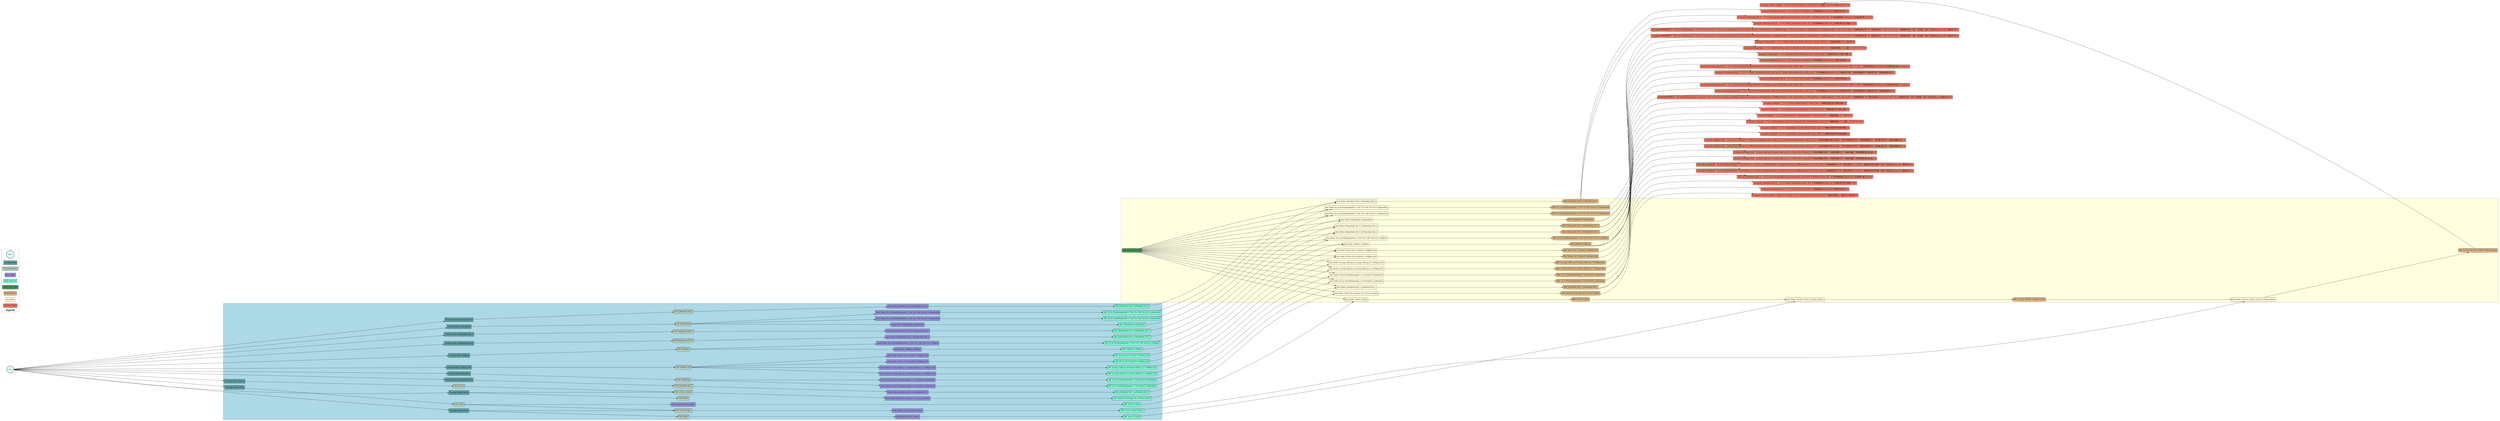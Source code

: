 digraph rete_network {
	graph [bb="0,0,18552,3647.6",
		ordering=in,
		rankdir=LR,
		ranksep="5 equally"
	];
	node [label="\N"];
	subgraph cluster_alpha_network {
		graph [bb="1658,8,8611.5,1032",
			bgcolor=lightblue,
			style=dashed
		];
		subgraph concept_node {
			"Concept_Node: e:Ellipse"	[fillcolor=cadetblue,
				height=0.5,
				pos="3406,574",
				shape=rect,
				style=filled,
				width=2.1111];
			"Concept_Node: e:Ellipse_Std"	[fillcolor=cadetblue,
				height=0.5,
				pos="3406,469",
				shape=rect,
				style=filled,
				width=2.4583];
			"Concept_Node: p:Parabola"	[fillcolor=cadetblue,
				height=0.5,
				pos="3406,414",
				shape=rect,
				style=filled,
				width=2.2639];
			"Concept_Node: p:Parabola_Std_1"	[fillcolor=cadetblue,
				height=0.5,
				pos="3406,359",
				shape=rect,
				style=filled,
				width=2.7917];
			"Concept_Node: p:Parabola_Std_2"	[fillcolor=cadetblue,
				height=0.5,
				pos="3406,888",
				shape=rect,
				style=filled,
				width=2.7917];
			"Concept_Node: h:Hyperbola"	[fillcolor=cadetblue,
				height=0.5,
				pos="3406,827",
				shape=rect,
				style=filled,
				width=2.4028];
			"Concept_Node: h:Hyperbola_Std_1"	[fillcolor=cadetblue,
				height=0.5,
				pos="3406,760",
				shape=rect,
				style=filled,
				width=2.9306];
			"Concept_Node: h:Hyperbola_Std_2"	[fillcolor=cadetblue,
				height=0.5,
				pos="3406,680",
				shape=rect,
				style=filled,
				width=2.9306];
			"Concept_Node: c:Curve"	[fillcolor=cadetblue,
				height=0.5,
				pos="1740,347",
				shape=rect,
				style=filled,
				width=2.0556];
			"Concept_Node: p:Point"	[fillcolor=cadetblue,
				height=0.5,
				pos="3406,247",
				shape=rect,
				style=filled,
				width=2];
			"Concept_Node: a:Num"	[fillcolor=cadetblue,
				height=0.5,
				pos="1740,293",
				shape=rect,
				style=filled,
				width=1.9861];
			"Concept_Node: b:Num"	[fillcolor=cadetblue,
				height=0.5,
				pos="3406,88",
				shape=rect,
				style=filled,
				width=1.9861];
		}
		subgraph concept_memory {
			"CM: e:Ellipse"	[fillcolor="#bbd0c0",
				height=0.5,
				pos="5072,628",
				shape=cylinder,
				style=filled,
				width=1.2917];
			"CM: e:Ellipse_Std"	[fillcolor="#bbd0c0",
				height=0.5,
				pos="5072,469",
				shape=cylinder,
				style=filled,
				width=1.6389];
			"CM: p:Parabola"	[fillcolor="#bbd0c0",
				height=0.5,
				pos="5072,358",
				shape=cylinder,
				style=filled,
				width=1.4444];
			"CM: p:Parabola_Std_1"	[fillcolor="#bbd0c0",
				height=0.5,
				pos="5072,304",
				shape=cylinder,
				style=filled,
				width=1.9722];
			"CM: p:Parabola_Std_2"	[fillcolor="#bbd0c0",
				height=0.5,
				pos="5072,958",
				shape=cylinder,
				style=filled,
				width=1.9722];
			"CM: h:Hyperbola"	[fillcolor="#bbd0c0",
				height=0.5,
				pos="5072,850",
				shape=cylinder,
				style=filled,
				width=1.5694];
			"CM: h:Hyperbola_Std_1"	[fillcolor="#bbd0c0",
				height=0.5,
				pos="5072,783",
				shape=cylinder,
				style=filled,
				width=2.1111];
			"CM: h:Hyperbola_Std_2"	[fillcolor="#bbd0c0",
				height=0.5,
				pos="5072,703",
				shape=cylinder,
				style=filled,
				width=2.1111];
			"CM: c:Curve"	[fillcolor="#bbd0c0",
				height=0.5,
				pos="3406,302",
				shape=cylinder,
				style=filled,
				width=1.2361];
			"CM: p:Point"	[fillcolor="#bbd0c0",
				height=0.5,
				pos="5072,196",
				shape=cylinder,
				style=filled,
				width=1.1806];
			"CM: c:Curve; p:Point"	[fillcolor="#bbd0c0",
				height=0.5,
				pos="5072,250",
				shape=cylinder,
				style=filled,
				width=1.875];
			"CM: a:Num"	[fillcolor="#bbd0c0",
				height=0.5,
				pos="3406,142",
				shape=cylinder,
				style=filled,
				width=1.1528];
			"CM: b:Num"	[fillcolor="#bbd0c0",
				height=0.5,
				pos="5072,88",
				shape=cylinder,
				style=filled,
				width=1.1667];
			"CM: a:Num; b:Num"	[fillcolor="#bbd0c0",
				height=0.5,
				pos="5072,34",
				shape=cylinder,
				style=filled,
				width=1.7917];
		}
		subgraph intra_node {
			"Intra_Node: e:Ellipse | e:Ellipse"	[fillcolor="#948ed6",
				height=0.5,
				pos="6738,682",
				shape=rect,
				style=filled,
				width=2.6528];
			"Intra_Node: h:Hyperbola | h:Hyperbola"	[fillcolor="#948ed6",
				height=0.5,
				pos="6738,898",
				shape=rect,
				style=filled,
				width=3.2083];
			"Intra_Node: h:Hyperbola_Std_1 | h:Hyperbola_Std_1"	[fillcolor="#948ed6",
				height=0.5,
				pos="6738,790",
				shape=rect,
				style=filled,
				width=4.2778];
			"Intra_Node: h:Hyperbola_Std_2 | h:Hyperbola_Std_2"	[fillcolor="#948ed6",
				height=0.5,
				pos="6738,736",
				shape=rect,
				style=filled,
				width=4.2778];
			"Intra_Node: p:Parabola_Std_1 | p:Parabola_Std_1"	[fillcolor="#948ed6",
				height=0.5,
				pos="6738,250",
				shape=rect,
				style=filled,
				width=4];
			"Intra_Node: p:Parabola_Std_2 | p:Parabola_Std_2"	[fillcolor="#948ed6",
				height=0.5,
				pos="6738,1006",
				shape=rect,
				style=filled,
				width=4];
			"Intra_Node: {Focus_On_X_Axis(e)} | e:Ellipse_Std"	[fillcolor="#948ed6",
				height=0.5,
				pos="6738,466",
				shape=rect,
				style=filled,
				width=4.1806];
			"Intra_Node: {Focus_On_Y_Axis(e)} | e:Ellipse_Std"	[fillcolor="#948ed6",
				height=0.5,
				pos="6738,520",
				shape=rect,
				style=filled,
				width=4.1806];
			"Intra_Node: {Is_In_Form(Equation(e), x^2/a^2+y^2/b^2==1)} | e:Ellipse"	[fillcolor="#948ed6",
				height=0.5,
				pos="6738,628",
				shape=rect,
				style=filled,
				width=5.8472];
			"Intra_Node: {Is_In_Form(Equation(h), x^2/a^2-y^2/b^2==1)} | h:Hyperbola"	[fillcolor="#948ed6",
				height=0.5,
				pos="6738,952",
				shape=rect,
				style=filled,
				width=6.0833];
			"Intra_Node: {Is_In_Form(Equation(h), y^2/a^2-x^2/b^2==1)} | h:Hyperbola"	[fillcolor="#948ed6",
				height=0.5,
				pos="6738,844",
				shape=rect,
				style=filled,
				width=6.0833];
			"Intra_Node: {Is_In_Form(Equation(p), x^2==2*p*y)} | p:Parabola"	[fillcolor="#948ed6",
				height=0.5,
				pos="6738,358",
				shape=rect,
				style=filled,
				width=5.3194];
			"Intra_Node: {Is_In_Form(Equation(p), y^2==2*p*x)} | p:Parabola"	[fillcolor="#948ed6",
				height=0.5,
				pos="6738,304",
				shape=rect,
				style=filled,
				width=5.3194];
			"Intra_Node: {Point_On_Curve(p, c)} | c:Curve; p:Point"	[fillcolor="#948ed6",
				height=0.5,
				pos="6738,196",
				shape=rect,
				style=filled,
				width=4.4444];
			"Intra_Node: {a>0} | a:Num"	[fillcolor="#948ed6",
				height=0.5,
				pos="5072,142",
				shape=rect,
				style=filled,
				width=2.3333];
			"Intra_Node: {a>b} | a:Num; b:Num"	[fillcolor="#948ed6",
				height=0.5,
				pos="6738,34",
				shape=rect,
				style=filled,
				width=2.9722];
			"Intra_Node: {b>0} | b:Num"	[fillcolor="#948ed6",
				height=0.5,
				pos="6738,88",
				shape=rect,
				style=filled,
				width=2.3611];
			"Intra_Node: {e.recip_coeff_sq_x<e.recip_coeff_sq_y} | e:Ellipse_Std"	[fillcolor="#948ed6",
				height=0.5,
				pos="6738,574",
				shape=rect,
				style=filled,
				width=5.5139];
			"Intra_Node: {e.recip_coeff_sq_x>e.recip_coeff_sq_y} | e:Ellipse_Std"	[fillcolor="#948ed6",
				height=0.5,
				pos="6738,412",
				shape=rect,
				style=filled,
				width=5.5139];
		}
		subgraph alpha_memory {
			graph [rank=same];
			"AM: e:Ellipse | e:Ellipse"	[fillcolor=aquamarine,
				height=0.5,
				pos="8404,682",
				shape=cylinder,
				style=filled,
				width=2.1111];
			"AM: h:Hyperbola | h:Hyperbola"	[fillcolor=aquamarine,
				height=0.5,
				pos="8404,898",
				shape=cylinder,
				style=filled,
				width=2.6667];
			"AM: h:Hyperbola_Std_1 | h:Hyperbola_Std_1"	[fillcolor=aquamarine,
				height=0.5,
				pos="8404,790",
				shape=cylinder,
				style=filled,
				width=3.7361];
			"AM: h:Hyperbola_Std_2 | h:Hyperbola_Std_2"	[fillcolor=aquamarine,
				height=0.5,
				pos="8404,736",
				shape=cylinder,
				style=filled,
				width=3.7361];
			"AM: p:Parabola_Std_1 | p:Parabola_Std_1"	[fillcolor=aquamarine,
				height=0.5,
				pos="8404,250",
				shape=cylinder,
				style=filled,
				width=3.4583];
			"AM: p:Parabola_Std_2 | p:Parabola_Std_2"	[fillcolor=aquamarine,
				height=0.5,
				pos="8404,1006",
				shape=cylinder,
				style=filled,
				width=3.4583];
			"AM: {Focus_On_X_Axis(e)} | e:Ellipse_Std"	[fillcolor=aquamarine,
				height=0.5,
				pos="8404,466",
				shape=cylinder,
				style=filled,
				width=3.6389];
			"AM: {Focus_On_Y_Axis(e)} | e:Ellipse_Std"	[fillcolor=aquamarine,
				height=0.5,
				pos="8404,520",
				shape=cylinder,
				style=filled,
				width=3.6389];
			"AM: {Is_In_Form(Equation(e), x^2/a^2+y^2/b^2==1)} | e:Ellipse"	[fillcolor=aquamarine,
				height=0.5,
				pos="8404,628",
				shape=cylinder,
				style=filled,
				width=5.3056];
			"AM: {Is_In_Form(Equation(h), x^2/a^2-y^2/b^2==1)} | h:Hyperbola"	[fillcolor=aquamarine,
				height=0.5,
				pos="8404,952",
				shape=cylinder,
				style=filled,
				width=5.5417];
			"AM: {Is_In_Form(Equation(h), y^2/a^2-x^2/b^2==1)} | h:Hyperbola"	[fillcolor=aquamarine,
				height=0.5,
				pos="8404,844",
				shape=cylinder,
				style=filled,
				width=5.5417];
			"AM: {Is_In_Form(Equation(p), x^2==2*p*y)} | p:Parabola"	[fillcolor=aquamarine,
				height=0.5,
				pos="8404,358",
				shape=cylinder,
				style=filled,
				width=4.7778];
			"AM: {Is_In_Form(Equation(p), y^2==2*p*x)} | p:Parabola"	[fillcolor=aquamarine,
				height=0.5,
				pos="8404,304",
				shape=cylinder,
				style=filled,
				width=4.7778];
			"AM: {Point_On_Curve(p, c)} | c:Curve; p:Point"	[fillcolor=aquamarine,
				height=0.5,
				pos="8404,196",
				shape=cylinder,
				style=filled,
				width=3.9028];
			"AM: {a>0} | a:Num"	[fillcolor=aquamarine,
				height=0.5,
				pos="8404,142",
				shape=cylinder,
				style=filled,
				width=1.7917];
			"AM: {a>b} | a:Num; b:Num"	[fillcolor=aquamarine,
				height=0.5,
				pos="8404,34",
				shape=cylinder,
				style=filled,
				width=2.4306];
			"AM: {b>0} | b:Num"	[fillcolor=aquamarine,
				height=0.5,
				pos="8404,88",
				shape=cylinder,
				style=filled,
				width=1.8194];
			"AM: {e.recip_coeff_sq_x<e.recip_coeff_sq_y} | e:Ellipse_Std"	[fillcolor=aquamarine,
				height=0.5,
				pos="8404,574",
				shape=cylinder,
				style=filled,
				width=4.9722];
			"AM: {e.recip_coeff_sq_x>e.recip_coeff_sq_y} | e:Ellipse_Std"	[fillcolor=aquamarine,
				height=0.5,
				pos="8404,412",
				shape=cylinder,
				style=filled,
				width=4.9722];
		}
		"Concept_Node: e:Ellipse" -> "CM: e:Ellipse"	[pos="e,5025.2,626.51 3482.3,576.44 3765.5,585.63 4763.7,618.03 5013.8,626.14"];
		"CM: e:Ellipse" -> "Intra_Node: e:Ellipse | e:Ellipse"	[pos="e,6642.3,678.93 5118.8,629.49 5340.8,636.69 6307.4,668.06 6631,678.56"];
		"CM: e:Ellipse" -> "Intra_Node: {Is_In_Form(Equation(e), x^2/a^2+y^2/b^2==1)} | e:Ellipse"	[pos="e,6527.1,628 5118.8,628 5318.6,628 6121.3,628 6515.9,628"];
		"Concept_Node: e:Ellipse_Std" -> "CM: e:Ellipse_Std"	[pos="e,5012.9,469 3495,469 3789.4,469 4736.5,469 5001.5,469"];
		"CM: e:Ellipse_Std" -> "Intra_Node: {Focus_On_X_Axis(e)} | e:Ellipse_Std"	[pos="e,6587.1,466.27 5131.2,468.89 5361.9,468.48 6216.2,466.94 6575.8,466.29"];
		"CM: e:Ellipse_Std" -> "Intra_Node: {Focus_On_Y_Axis(e)} | e:Ellipse_Std"	[pos="e,6587.1,515.41 5131.2,470.79 5361.9,477.85 6216.2,504.04 6575.8,515.06"];
		"CM: e:Ellipse_Std" -> "Intra_Node: {e.recip_coeff_sq_x<e.recip_coeff_sq_y} | e:Ellipse_Std"	[pos="e,6539.3,561.53 5131.2,472.68 5352.2,486.62 6145.4,536.67 6527.9,560.8"];
		"CM: e:Ellipse_Std" -> "Intra_Node: {e.recip_coeff_sq_x>e.recip_coeff_sq_y} | e:Ellipse_Std"	[pos="e,6539.3,418.77 5131.2,467 5352.2,459.44 6145.4,432.26 6527.9,419.16"];
		"Concept_Node: p:Parabola" -> "CM: p:Parabola"	[pos="e,5019.9,359.72 3487.8,411.28 3776.3,401.57 4751.6,368.75 5008.5,360.1"];
		"CM: p:Parabola" -> "Intra_Node: {Is_In_Form(Equation(p), x^2==2*p*y)} | p:Parabola"	[pos="e,6546.2,358 5124.2,358 5336,358 6150.8,358 6534.7,358"];
		"CM: p:Parabola" -> "Intra_Node: {Is_In_Form(Equation(p), y^2==2*p*x)} | p:Parabola"	[pos="e,6546.2,310.19 5124.2,356.34 5336,349.46 6151.2,323.01 6535,310.55"];
		"Concept_Node: p:Parabola_Std_1" -> "CM: p:Parabola_Std_1"	[pos="e,5000.8,306.32 3506.7,355.7 3809.3,345.7 4713,315.83 4989.6,306.69"];
		"CM: p:Parabola_Std_1" -> "Intra_Node: p:Parabola_Std_1 | p:Parabola_Std_1"	[pos="e,6593.6,254.65 5143.4,301.71 5392.1,293.65 6232.3,266.38 6582.1,255.03"];
		"Concept_Node: p:Parabola_Std_2" -> "CM: p:Parabola_Std_2"	[pos="e,5000.8,955.05 3506.7,892.2 3809.3,904.92 4713,942.94 4989.6,954.58"];
		"CM: p:Parabola_Std_2" -> "Intra_Node: p:Parabola_Std_2 | p:Parabola_Std_2"	[pos="e,6593.6,1001.9 5143.4,960.03 5392.1,967.2 6232.3,991.44 6582.1,1001.5"];
		"Concept_Node: h:Hyperbola" -> "CM: h:Hyperbola"	[pos="e,5015.1,849.23 3493,828.19 3785.9,832.24 4741.6,845.45 5003.9,849.07"];
		"CM: h:Hyperbola" -> "Intra_Node: h:Hyperbola | h:Hyperbola"	[pos="e,6622,894.68 5128.8,851.61 5363.6,858.38 6274,884.64 6610.8,894.36"];
		"CM: h:Hyperbola" -> "Intra_Node: {Is_In_Form(Equation(h), x^2/a^2-y^2/b^2==1)} | h:Hyperbola"	[pos="e,6518.5,938.61 5128.8,853.42 5342.5,866.52 6115.9,913.93 6507.1,937.91"];
		"CM: h:Hyperbola" -> "Intra_Node: {Is_In_Form(Equation(h), y^2/a^2-x^2/b^2==1)} | h:Hyperbola"	[pos="e,6518.5,844.79 5128.8,849.8 5342.5,849.03 6115.9,846.24 6507.1,844.83"];
		"Concept_Node: h:Hyperbola_Std_1" -> "CM: h:Hyperbola_Std_1"	[pos="e,4995.9,781.96 3511.7,761.45 3817.3,765.67 4703.8,777.92 4984.6,781.81"];
		"CM: h:Hyperbola_Std_1" -> "Intra_Node: h:Hyperbola_Std_1 | h:Hyperbola_Std_1"	[pos="e,6583.8,789.36 5148.3,783.32 5400.4,784.38 6219.4,787.82 6572.5,789.31"];
		"Concept_Node: h:Hyperbola_Std_2" -> "CM: h:Hyperbola_Std_2"	[pos="e,4995.9,701.96 3511.7,681.45 3817.3,685.67 4703.8,697.92 4984.6,701.81"];
		"CM: h:Hyperbola_Std_2" -> "Intra_Node: h:Hyperbola_Std_2 | h:Hyperbola_Std_2"	[pos="e,6583.8,732.96 5148.3,704.49 5400.4,709.49 6219.4,725.73 6572.5,732.74"];
		"Concept_Node: c:Curve" -> "CM: c:Curve"	[pos="e,3361.2,303.18 1814.4,345.02 2095.9,337.4 3103.2,310.16 3350.1,303.49"];
		"CM: c:Curve" -> "CM: c:Curve; p:Point"	[pos="e,5004.4,252.08 3450.7,300.64 3675.2,293.62 4700.9,261.57 4993.1,252.43"];
		"Concept_Node: p:Point" -> "CM: p:Point"	[pos="e,5029.3,197.28 3478.5,244.81 3758.1,236.24 4773.7,205.11 5017.9,197.63"];
		"Concept_Node: p:Point" -> "CM: c:Curve; p:Point"	[pos="e,5004.4,249.88 3478.5,247.13 3749.4,247.62 4711.5,249.35 4993,249.86"];
		"CM: c:Curve; p:Point" -> "Intra_Node: {Point_On_Curve(p, c)} | c:Curve; p:Point"	[pos="e,6577.6,201.17 5139.8,247.83 5380.1,240.03 6205.8,213.24 6566.3,201.54"];
		"Concept_Node: a:Num" -> "CM: a:Num"	[pos="e,3364.3,145.69 1812,286.56 2091.2,261.22 3110.7,168.7 3353.1,146.71"];
		"CM: a:Num" -> "CM: a:Num; b:Num"	[pos="e,5007.2,38.141 3447.7,139.36 3666.8,125.14 4706.5,57.66 4996,38.868"];
		"CM: a:Num" -> "Intra_Node: {a>0} | a:Num"	[pos="e,4987.6,142 3447.7,142 3662.1,142 4662.2,142 4976.3,142"];
		"Concept_Node: b:Num" -> "CM: b:Num"	[pos="e,5029.6,88 3478,88 3756.9,88 4774.5,88 5018.3,88"];
		"Concept_Node: b:Num" -> "CM: a:Num; b:Num"	[pos="e,5007.4,36.063 3478,85.697 3749.2,76.896 4718.7,45.432 4996.3,36.425"];
		"CM: b:Num" -> "Intra_Node: {b>0} | b:Num"	[pos="e,6652.7,88 5114.1,88 5329.2,88 6326.3,88 6641.3,88"];
		"CM: a:Num; b:Num" -> "Intra_Node: {a>b} | a:Num; b:Num"	[pos="e,6630.5,34 5137,34 5386,34 6293,34 6619.2,34"];
		"Intra_Node: e:Ellipse | e:Ellipse" -> "AM: e:Ellipse | e:Ellipse"	[pos="e,8327.5,682 6833.8,682 7129.5,682 8031.5,682 8316.1,682"];
		"Intra_Node: h:Hyperbola | h:Hyperbola" -> "AM: h:Hyperbola | h:Hyperbola"	[pos="e,8307.5,898 6853.7,898 7160.8,898 7998.6,898 8296.3,898"];
		"Intra_Node: h:Hyperbola_Std_1 | h:Hyperbola_Std_1" -> "AM: h:Hyperbola_Std_1 | h:Hyperbola_Std_1"	[pos="e,8269.1,790 6892.2,790 7211.7,790 7945.2,790 8257.7,790"];
		"Intra_Node: h:Hyperbola_Std_2 | h:Hyperbola_Std_2" -> "AM: h:Hyperbola_Std_2 | h:Hyperbola_Std_2"	[pos="e,8269.1,736 6892.2,736 7211.7,736 7945.2,736 8257.7,736"];
		"Intra_Node: p:Parabola_Std_1 | p:Parabola_Std_1" -> "AM: p:Parabola_Std_1 | p:Parabola_Std_1"	[pos="e,8279.2,250 6882.3,250 7199.7,250 7958.4,250 8268,250"];
		"Intra_Node: p:Parabola_Std_2 | p:Parabola_Std_2" -> "AM: p:Parabola_Std_2 | p:Parabola_Std_2"	[pos="e,8279.2,1006 6882.3,1006 7199.7,1006 7958.4,1006 8268,1006"];
		"Intra_Node: {Focus_On_X_Axis(e)} | e:Ellipse_Std" -> "AM: {Focus_On_X_Axis(e)} | e:Ellipse_Std"	[pos="e,8272.7,466 6888.9,466 7207.8,466 7949.8,466 8261.3,466"];
		"Intra_Node: {Focus_On_Y_Axis(e)} | e:Ellipse_Std" -> "AM: {Focus_On_Y_Axis(e)} | e:Ellipse_Std"	[pos="e,8272.7,520 6888.9,520 7207.8,520 7949.8,520 8261.3,520"];
		"Intra_Node: {Is_In_Form(Equation(e), x^2/a^2+y^2/b^2==1)} | e:Ellipse" -> "AM: {Is_In_Form(Equation(e), x^2/a^2+y^2/b^2==1)} | e:Ellipse"	[pos="e,8212.7,628 6948.9,628 7271.3,628 7884.3,628 8201.5,628"];
		"Intra_Node: {Is_In_Form(Equation(h), x^2/a^2-y^2/b^2==1)} | h:Hyperbola" -> "AM: {Is_In_Form(Equation(h), x^2/a^2-y^2/b^2==1)} | h:Hyperbola"	[pos="e,8204.1,952 6957.4,952 7279.1,952 7876.2,952 8193,952"];
		"Intra_Node: {Is_In_Form(Equation(h), y^2/a^2-x^2/b^2==1)} | h:Hyperbola" -> "AM: {Is_In_Form(Equation(h), y^2/a^2-x^2/b^2==1)} | h:Hyperbola"	[pos="e,8204.1,844 6957.4,844 7279.1,844 7876.2,844 8193,844"];
		"Intra_Node: {Is_In_Form(Equation(p), x^2==2*p*y)} | p:Parabola" -> "AM: {Is_In_Form(Equation(p), x^2==2*p*y)} | p:Parabola"	[pos="e,8231.5,358 6929.9,358 7252.9,358 7903.1,358 8220.4,358"];
		"Intra_Node: {Is_In_Form(Equation(p), y^2==2*p*x)} | p:Parabola" -> "AM: {Is_In_Form(Equation(p), y^2==2*p*x)} | p:Parabola"	[pos="e,8231.5,304 6929.9,304 7252.9,304 7903.1,304 8220.4,304"];
		"Intra_Node: {Point_On_Curve(p, c)} | c:Curve; p:Point" -> "AM: {Point_On_Curve(p, c)} | c:Curve; p:Point"	[pos="e,8263.1,196 6898.2,196 7218.7,196 7937.9,196 8251.7,196"];
		"Intra_Node: {a>0} | a:Num" -> "AM: {a>0} | a:Num"	[pos="e,8339.1,142 5156.1,142 5620.2,142 7884.8,142 8327.8,142"];
		"Intra_Node: {a>b} | a:Num; b:Num" -> "AM: {a>b} | a:Num; b:Num"	[pos="e,8316.2,34 6845.3,34 7148.1,34 8012.3,34 8304.8,34"];
		"Intra_Node: {b>0} | b:Num" -> "AM: {b>0} | b:Num"	[pos="e,8338.4,88 6823.2,88 7110.9,88 8052.1,88 8327,88"];
		"Intra_Node: {e.recip_coeff_sq_x<e.recip_coeff_sq_y} | e:Ellipse_Std" -> "AM: {e.recip_coeff_sq_x<e.recip_coeff_sq_y} | e:Ellipse_Std"	[pos="e,8224.6,574 6936.8,574 7259.8,574 7896,574 8213.5,574"];
		"Intra_Node: {e.recip_coeff_sq_x>e.recip_coeff_sq_y} | e:Ellipse_Std" -> "AM: {e.recip_coeff_sq_x>e.recip_coeff_sq_y} | e:Ellipse_Std"	[pos="e,8224.6,412 6936.8,412 7259.8,412 7896,412 8213.5,412"];
	}
	subgraph cluster_beta_network {
		graph [bb="8323,1040,18544,1956",
			bgcolor=lightyellow,
			style=dashed
		];
		subgraph dummy_top_node {
			graph [rank=same];
		}
		subgraph beta_memory {
			"BM: dummy_top_node"	[fillcolor="#4a9759",
				height=0.5,
				pos="8404,1498",
				shape=cylinder,
				style=filled,
				width=2.0278];
			"BM: e:Ellipse | e:Ellipse"	[fillcolor=burlywood,
				height=0.5,
				pos="11736,1606",
				shape=cylinder,
				style=filled,
				width=2.0972];
			"BM: {Is_In_Form(Equation(e), x^2/a^2+y^2/b^2==1)} | e:Ellipse"	[fillcolor=burlywood,
				height=0.5,
				pos="11736,1552",
				shape=cylinder,
				style=filled,
				width=5.2917];
			"BM: {e.recip_coeff_sq_x>e.recip_coeff_sq_y} | e:Ellipse_Std"	[fillcolor=burlywood,
				height=0.5,
				pos="11736,1336",
				shape=cylinder,
				style=filled,
				width=4.9583];
			"BM: {e.recip_coeff_sq_x<e.recip_coeff_sq_y} | e:Ellipse_Std"	[fillcolor=burlywood,
				height=0.5,
				pos="11736,1498",
				shape=cylinder,
				style=filled,
				width=4.9583];
			"BM: {Focus_On_X_Axis(e)} | e:Ellipse_Std"	[fillcolor=burlywood,
				height=0.5,
				pos="11736,1390",
				shape=cylinder,
				style=filled,
				width=3.625];
			"BM: {Focus_On_Y_Axis(e)} | e:Ellipse_Std"	[fillcolor=burlywood,
				height=0.5,
				pos="11736,1444",
				shape=cylinder,
				style=filled,
				width=3.625];
			"BM: {Is_In_Form(Equation(p), y^2==2*p*x)} | p:Parabola"	[fillcolor=burlywood,
				height=0.5,
				pos="11736,1228",
				shape=cylinder,
				style=filled,
				width=4.7778];
			"BM: {Is_In_Form(Equation(p), x^2==2*p*y)} | p:Parabola"	[fillcolor=burlywood,
				height=0.5,
				pos="11736,1282",
				shape=cylinder,
				style=filled,
				width=4.7778];
			"BM: p:Parabola_Std_1 | p:Parabola_Std_1"	[fillcolor=burlywood,
				height=0.5,
				pos="11736,1174",
				shape=cylinder,
				style=filled,
				width=3.4444];
			"BM: p:Parabola_Std_2 | p:Parabola_Std_2"	[fillcolor=burlywood,
				height=0.5,
				pos="11736,1930",
				shape=cylinder,
				style=filled,
				width=3.4444];
			"BM: h:Hyperbola | h:Hyperbola"	[fillcolor=burlywood,
				height=0.5,
				pos="11736,1822",
				shape=cylinder,
				style=filled,
				width=2.6528];
			"BM: {Is_In_Form(Equation(h), x^2/a^2-y^2/b^2==1)} | h:Hyperbola"	[fillcolor=burlywood,
				height=0.5,
				pos="11736,1876",
				shape=cylinder,
				style=filled,
				width=5.5278];
			"BM: {Is_In_Form(Equation(h), y^2/a^2-x^2/b^2==1)} | h:Hyperbola"	[fillcolor=burlywood,
				height=0.5,
				pos="11736,1768",
				shape=cylinder,
				style=filled,
				width=5.5278];
			"BM: h:Hyperbola_Std_1 | h:Hyperbola_Std_1"	[fillcolor=burlywood,
				height=0.5,
				pos="11736,1714",
				shape=cylinder,
				style=filled,
				width=3.7222];
			"BM: h:Hyperbola_Std_2 | h:Hyperbola_Std_2"	[fillcolor=burlywood,
				height=0.5,
				pos="11736,1660",
				shape=cylinder,
				style=filled,
				width=3.7222];
			"BM: {Point_On_Curve(p, c)} | c:Curve; p:Point"	[fillcolor=burlywood,
				height=0.5,
				pos="11736,1120",
				shape=cylinder,
				style=filled,
				width=3.8889];
			"BM: {a>0} | a:Num"	[fillcolor=burlywood,
				height=0.5,
				pos="11736,1066",
				shape=cylinder,
				style=filled,
				width=1.7778];
			"BM: {{a>0}; {b>0}} | a:Num; b:Num"	[fillcolor=burlywood,
				height=0.5,
				pos="15068,1066",
				shape=cylinder,
				style=filled,
				width=3.1944];
			"BM: {{a>0}; {b>0}; {a>b}} | a:Num; b:Num"	[fillcolor=burlywood,
				height=0.5,
				pos="18400,1066",
				shape=cylinder,
				style=filled,
				width=3.7778];
		}
		subgraph join_node {
			"Join_Node: e:Ellipse | e:Ellipse"	[fillcolor=cornsilk,
				height=0.5,
				pos="10070,1606",
				shape=rect,
				style=filled,
				width=2.6111];
			"Join_Node: {Is_In_Form(Equation(e), x^2/a^2+y^2/b^2==1)} | e:Ellipse"	[fillcolor=cornsilk,
				height=0.5,
				pos="10070,1552",
				shape=rect,
				style=filled,
				width=5.8056];
			"Join_Node: {e.recip_coeff_sq_x>e.recip_coeff_sq_y} | e:Ellipse_Std"	[fillcolor=cornsilk,
				height=0.5,
				pos="10070,1336",
				shape=rect,
				style=filled,
				width=5.4722];
			"Join_Node: {e.recip_coeff_sq_x<e.recip_coeff_sq_y} | e:Ellipse_Std"	[fillcolor=cornsilk,
				height=0.5,
				pos="10070,1498",
				shape=rect,
				style=filled,
				width=5.4722];
			"Join_Node: {Focus_On_X_Axis(e)} | e:Ellipse_Std"	[fillcolor=cornsilk,
				height=0.5,
				pos="10070,1390",
				shape=rect,
				style=filled,
				width=4.1389];
			"Join_Node: {Focus_On_Y_Axis(e)} | e:Ellipse_Std"	[fillcolor=cornsilk,
				height=0.5,
				pos="10070,1444",
				shape=rect,
				style=filled,
				width=4.1389];
			"Join_Node: {Is_In_Form(Equation(p), y^2==2*p*x)} | p:Parabola"	[fillcolor=cornsilk,
				height=0.5,
				pos="10070,1228",
				shape=rect,
				style=filled,
				width=5.2778];
			"Join_Node: {Is_In_Form(Equation(p), x^2==2*p*y)} | p:Parabola"	[fillcolor=cornsilk,
				height=0.5,
				pos="10070,1282",
				shape=rect,
				style=filled,
				width=5.2778];
			"Join_Node: p:Parabola_Std_1 | p:Parabola_Std_1"	[fillcolor=cornsilk,
				height=0.5,
				pos="10070,1174",
				shape=rect,
				style=filled,
				width=3.9583];
			"Join_Node: p:Parabola_Std_2 | p:Parabola_Std_2"	[fillcolor=cornsilk,
				height=0.5,
				pos="10070,1930",
				shape=rect,
				style=filled,
				width=3.9583];
			"Join_Node: h:Hyperbola | h:Hyperbola"	[fillcolor=cornsilk,
				height=0.5,
				pos="10070,1822",
				shape=rect,
				style=filled,
				width=3.1667];
			"Join_Node: {Is_In_Form(Equation(h), x^2/a^2-y^2/b^2==1)} | h:Hyperbola"	[fillcolor=cornsilk,
				height=0.5,
				pos="10070,1876",
				shape=rect,
				style=filled,
				width=6.0417];
			"Join_Node: {Is_In_Form(Equation(h), y^2/a^2-x^2/b^2==1)} | h:Hyperbola"	[fillcolor=cornsilk,
				height=0.5,
				pos="10070,1768",
				shape=rect,
				style=filled,
				width=6.0417];
			"Join_Node: h:Hyperbola_Std_1 | h:Hyperbola_Std_1"	[fillcolor=cornsilk,
				height=0.5,
				pos="10070,1714",
				shape=rect,
				style=filled,
				width=4.2361];
			"Join_Node: h:Hyperbola_Std_2 | h:Hyperbola_Std_2"	[fillcolor=cornsilk,
				height=0.5,
				pos="10070,1660",
				shape=rect,
				style=filled,
				width=4.2361];
			"Join_Node: {Point_On_Curve(p, c)} | c:Curve; p:Point"	[fillcolor=cornsilk,
				height=0.5,
				pos="10070,1120",
				shape=rect,
				style=filled,
				width=4.4028];
			"Join_Node: {a>0} | a:Num"	[fillcolor=cornsilk,
				height=0.5,
				pos="10070,1066",
				shape=rect,
				style=filled,
				width=2.2917];
			"Join_Node: {{a>0}; {b>0}} | a:Num; b:Num"	[fillcolor=cornsilk,
				height=0.5,
				pos="13402,1066",
				shape=rect,
				style=filled,
				width=3.7083];
			"Join_Node: {{a>0}; {b>0}; {a>b}} | a:Num; b:Num"	[fillcolor=cornsilk,
				height=0.5,
				pos="16734,1066",
				shape=rect,
				style=filled,
				width=4.2917];
		}
		"Join_Node: e:Ellipse | e:Ellipse" -> "BM: e:Ellipse | e:Ellipse"	[pos="e,11660,1606 10164,1606 10459,1606 11365,1606 11649,1606"];
		"BM: dummy_top_node" -> "Join_Node: e:Ellipse | e:Ellipse"	[pos="e,9975.6,1599.9 8477.3,1502.7 8741.2,1519.8 9653.6,1579 9964.3,1599.2"];
		"BM: dummy_top_node" -> "Join_Node: {Is_In_Form(Equation(e), x^2/a^2+y^2/b^2==1)} | e:Ellipse"	[pos="e,9860.5,1545.2 8477.3,1500.3 8713.8,1508 9470.7,1532.6 9849.2,1544.9"];
		"BM: dummy_top_node" -> "Join_Node: {e.recip_coeff_sq_x>e.recip_coeff_sq_y} | e:Ellipse_Std"	[pos="e,9879.3,1354.5 8477.3,1491 8717.7,1467.6 9496.2,1391.8 9867.9,1355.6"];
		"BM: dummy_top_node" -> "Join_Node: {e.recip_coeff_sq_x<e.recip_coeff_sq_y} | e:Ellipse_Std"	[pos="e,9872.5,1498 8477.3,1498 8716.3,1498 9486.7,1498 9861,1498"];
		"BM: dummy_top_node" -> "Join_Node: {Focus_On_X_Axis(e)} | e:Ellipse_Std"	[pos="e,9920.7,1399.6 8477.3,1493.3 8727.1,1477.1 9557.7,1423.2 9909.5,1400.4"];
		"BM: dummy_top_node" -> "Join_Node: {Focus_On_Y_Axis(e)} | e:Ellipse_Std"	[pos="e,9920.7,1448.8 8477.3,1495.7 8727.1,1487.5 9557.7,1460.6 9909.5,1449.2"];
		"BM: dummy_top_node" -> "Join_Node: {Is_In_Form(Equation(p), y^2==2*p*x)} | p:Parabola"	[pos="e,9914.3,1246.5 8477.1,1484.8 8688.2,1446.3 9323,1332.4 9852.5,1255 9868.9,1252.6 9886,1250.2 9903,1248"];
		"BM: dummy_top_node" -> "Join_Node: {Is_In_Form(Equation(p), x^2==2*p*y)} | p:Parabola"	[pos="e,9919.9,1300.5 8477.3,1488.4 8688.7,1460.4 9324.6,1376.4 9852.5,1309 9870.6,1306.7 9889.6,1304.3 9908.5,1301.9"];
		"BM: dummy_top_node" -> "Join_Node: p:Parabola_Std_1 | p:Parabola_Std_1"	[pos="e,9927.3,1190.1 8477.3,1481.1 8688.2,1432.1 9321.2,1288.5 9852.5,1201 9873,1197.6 9894.7,1194.4 9916.1,1191.5"];
		"BM: dummy_top_node" -> "Join_Node: p:Parabola_Std_2 | p:Parabola_Std_2"	[pos="e,9927,1915.4 8457.9,1515.9 8645.6,1578.7 9298.3,1791.6 9852.5,1903 9872.9,1907.1 9894.5,1910.7 9915.9,1913.8"];
		"BM: dummy_top_node" -> "Join_Node: h:Hyperbola | h:Hyperbola"	[pos="e,9955.6,1809.5 8477.3,1514.9 8688.2,1563.9 9321.2,1707.5 9852.5,1795 9882.1,1799.9 9914.1,1804.3 9944.1,1808.1"];
		"BM: dummy_top_node" -> "Join_Node: {Is_In_Form(Equation(h), x^2/a^2-y^2/b^2==1)} | h:Hyperbola"	[pos="e,9904.7,1857.5 8466.2,1515.5 8664.7,1571.7 9309.1,1749.6 9852.5,1849 9865.8,1851.4 9879.6,1853.7 9893.5,1855.8"];
		"BM: dummy_top_node" -> "Join_Node: {Is_In_Form(Equation(h), y^2/a^2-x^2/b^2==1)} | h:Hyperbola"	[pos="e,9914.3,1749.5 8477.1,1511.2 8688.2,1549.7 9323,1663.6 9852.5,1741 9868.9,1743.4 9886,1745.8 9903,1748"];
		"BM: dummy_top_node" -> "Join_Node: h:Hyperbola_Std_1 | h:Hyperbola_Std_1"	[pos="e,9919.9,1695.5 8477.3,1507.6 8688.7,1535.6 9324.6,1619.6 9852.5,1687 9870.6,1689.3 9889.6,1691.7 9908.5,1694.1"];
		"BM: dummy_top_node" -> "Join_Node: h:Hyperbola_Std_2 | h:Hyperbola_Std_2"	[pos="e,9917.2,1645.2 8477.3,1505 8726.3,1529.3 9552.1,1609.7 9905.8,1644.1"];
		"BM: dummy_top_node" -> "Join_Node: {Point_On_Curve(p, c)} | c:Curve; p:Point"	[pos="e,9911.1,1137.6 8466.2,1480.5 8664.7,1424.3 9309.1,1246.4 9852.5,1147 9867.9,1144.2 9883.9,1141.6 9900,1139.2"];
		"BM: dummy_top_node" -> "Join_Node: {a>0} | a:Num"	[pos="e,9987.1,1073.3 8457.9,1480.1 8645.6,1417.3 9298.3,1204.4 9852.5,1093 9892.6,1084.9 9937.5,1078.9 9975.9,1074.5"];
		"Join_Node: {Is_In_Form(Equation(e), x^2/a^2+y^2/b^2==1)} | e:Ellipse" -> "BM: {Is_In_Form(Equation(e), x^2/a^2+y^2/b^2==1)} | e:Ellipse"	[pos="e,11545,1552 10279,1552 10601,1552 11216,1552 11534,1552"];
		"Join_Node: {e.recip_coeff_sq_x>e.recip_coeff_sq_y} | e:Ellipse_Std" -> "BM: {e.recip_coeff_sq_x>e.recip_coeff_sq_y} | e:Ellipse_Std"	[pos="e,11557,1336 10267,1336 10590,1336 11228,1336 11546,1336"];
		"Join_Node: {e.recip_coeff_sq_x<e.recip_coeff_sq_y} | e:Ellipse_Std" -> "BM: {e.recip_coeff_sq_x<e.recip_coeff_sq_y} | e:Ellipse_Std"	[pos="e,11557,1498 10267,1498 10590,1498 11228,1498 11546,1498"];
		"Join_Node: {Focus_On_X_Axis(e)} | e:Ellipse_Std" -> "BM: {Focus_On_X_Axis(e)} | e:Ellipse_Std"	[pos="e,11605,1390 10219,1390 10538,1390 11282,1390 11594,1390"];
		"Join_Node: {Focus_On_Y_Axis(e)} | e:Ellipse_Std" -> "BM: {Focus_On_Y_Axis(e)} | e:Ellipse_Std"	[pos="e,11605,1444 10219,1444 10538,1444 11282,1444 11594,1444"];
		"Join_Node: {Is_In_Form(Equation(p), y^2==2*p*x)} | p:Parabola" -> "BM: {Is_In_Form(Equation(p), y^2==2*p*x)} | p:Parabola"	[pos="e,11564,1228 10260,1228 10583,1228 11235,1228 11553,1228"];
		"Join_Node: {Is_In_Form(Equation(p), x^2==2*p*y)} | p:Parabola" -> "BM: {Is_In_Form(Equation(p), x^2==2*p*y)} | p:Parabola"	[pos="e,11564,1282 10260,1282 10583,1282 11235,1282 11553,1282"];
		"Join_Node: p:Parabola_Std_1 | p:Parabola_Std_1" -> "BM: p:Parabola_Std_1 | p:Parabola_Std_1"	[pos="e,11612,1174 10213,1174 10530,1174 11290,1174 11600,1174"];
		"Join_Node: p:Parabola_Std_2 | p:Parabola_Std_2" -> "BM: p:Parabola_Std_2 | p:Parabola_Std_2"	[pos="e,11612,1930 10213,1930 10530,1930 11290,1930 11600,1930"];
		"Join_Node: h:Hyperbola | h:Hyperbola" -> "BM: h:Hyperbola | h:Hyperbola"	[pos="e,11640,1822 10184,1822 10491,1822 11331,1822 11629,1822"];
		"Join_Node: {Is_In_Form(Equation(h), x^2/a^2-y^2/b^2==1)} | h:Hyperbola" -> "BM: {Is_In_Form(Equation(h), x^2/a^2-y^2/b^2==1)} | h:Hyperbola"	[pos="e,11537,1876 10288,1876 10609,1876 11208,1876 11525,1876"];
		"Join_Node: {Is_In_Form(Equation(h), y^2/a^2-x^2/b^2==1)} | h:Hyperbola" -> "BM: {Is_In_Form(Equation(h), y^2/a^2-x^2/b^2==1)} | h:Hyperbola"	[pos="e,11537,1768 10288,1768 10609,1768 11208,1768 11525,1768"];
		"Join_Node: h:Hyperbola_Std_1 | h:Hyperbola_Std_1" -> "BM: h:Hyperbola_Std_1 | h:Hyperbola_Std_1"	[pos="e,11602,1714 10223,1714 10542,1714 11278,1714 11590,1714"];
		"Join_Node: h:Hyperbola_Std_2 | h:Hyperbola_Std_2" -> "BM: h:Hyperbola_Std_2 | h:Hyperbola_Std_2"	[pos="e,11602,1660 10223,1660 10542,1660 11278,1660 11590,1660"];
		"Join_Node: {Point_On_Curve(p, c)} | c:Curve; p:Point" -> "BM: {Point_On_Curve(p, c)} | c:Curve; p:Point"	[pos="e,11596,1120 10229,1120 10549,1120 11270,1120 11584,1120"];
		"Join_Node: {a>0} | a:Num" -> "BM: {a>0} | a:Num"	[pos="e,11672,1066 10153,1066 10438,1066 11387,1066 11661,1066"];
		"BM: {a>0} | a:Num" -> "Join_Node: {{a>0}; {b>0}} | a:Num; b:Num"	[pos="e,13268,1066 11800,1066 12042,1066 12910,1066 13257,1066"];
		"Join_Node: {{a>0}; {b>0}} | a:Num; b:Num" -> "BM: {{a>0}; {b>0}} | a:Num; b:Num"	[pos="e,14953,1066 13536,1066 13850,1066 14635,1066 14941,1066"];
		"BM: {{a>0}; {b>0}} | a:Num; b:Num" -> "Join_Node: {{a>0}; {b>0}; {a>b}} | a:Num; b:Num"	[pos="e,16579,1066 15183,1066 15472,1066 16231,1066 16568,1066"];
		"Join_Node: {{a>0}; {b>0}; {a>b}} | a:Num; b:Num" -> "BM: {{a>0}; {b>0}; {a>b}} | a:Num; b:Num"	[pos="e,18264,1066 16889,1066 17208,1066 17939,1066 18252,1066"];
	}
	subgraph root {
		root	[fillcolor=lightcyan,
			height=0.79716,
			pos="74,450",
			shape=doublecircle,
			style=filled,
			width=0.79716];
	}
	subgraph terminal_node {
		graph [rank=same];
		"Terminal: (e:Ellipse)    ∅ => {{Param_A(e)>0}; {Param_B(e)>0}; {Param_C(e)>0}}  # 椭圆的参数a、b、c均大于0 #"	[fillcolor="#ee7b67",
			height=0.5,
			pos="13402,2684",
			shape=cylinder,
			style=filled,
			width=9.5833];
		"Terminal: (e:Ellipse)    ∅ => {Sub(Pow(Param_A(e), 2), Pow(Param_B(e), 2))=Pow(Param_C(e), 2)}  # 椭圆的参数a、b、c满足：a^\
2-b^2=c^2 #"	[fillcolor="#ee7b67",
			height=0.5,
			pos="13402,2630",
			shape=cylinder,
			style=filled,
			width=11.694];
		"Terminal: (e:Ellipse)    ∅ => {Length(Major_Axis(e))=Mul(2, Param_A(e))}  # 椭圆的长轴长等于两倍的参数a #"	[fillcolor="#ee7b67",
			height=0.5,
			pos="13402,2576",
			shape=cylinder,
			style=filled,
			width=9.2222];
		"Terminal: (e:Ellipse)    ∅ => {Length(Minor_Axis(e))=Mul(2, Param_B(e))}  # 椭圆的短轴长等于两倍的参数b #"	[fillcolor="#ee7b67",
			height=0.5,
			pos="13402,2846",
			shape=cylinder,
			style=filled,
			width=9.2361];
		"Terminal: (e:Ellipse)    ∅ => {Focal_Length(e)=Mul(2, Param_c(e))}  # 椭圆的焦距长等于两倍的参数c #"	[fillcolor="#ee7b67",
			height=0.5,
			pos="13402,2792",
			shape=cylinder,
			style=filled,
			width=8.6389];
		"Terminal: (e:Ellipse)    ∅ => {Eccentricity(e)=Div(Param_C(e), Param_A(e))}  # 椭圆的离心率=参数c/参数a #"	[fillcolor="#ee7b67",
			height=0.5,
			pos="13402,2738",
			shape=cylinder,
			style=filled,
			width=8.9861];
		"Terminal: (h:Hyperbola)    ∅ => {{Param_A(h)>0}; {Param_B(h)>0}; {Param_C(h)>0}}  # 双曲线的参数a、b、c均大于0 #"	[fillcolor="#ee7b67",
			height=0.5,
			pos="13402,3278",
			shape=cylinder,
			style=filled,
			width=10.097];
		"Terminal: (h:Hyperbola)    ∅ => {Add(Pow(Param_A(h), 2), Pow(Param_B(h), 2))=Pow(Param_C(h), 2)}  # 双曲线的参数a、b、c满足：a^\
2+b^2=c^2 #"	[fillcolor="#ee7b67",
			height=0.5,
			pos="13402,3386",
			shape=cylinder,
			style=filled,
			width=12.292];
		"Terminal: (h:Hyperbola)    ∅ => {Eccentricity(h)=Div(Param_C(h), Param_A(h))}  # 双曲线的离心率=参数c/参数a #"	[fillcolor="#ee7b67",
			height=0.5,
			pos="13402,3332",
			shape=cylinder,
			style=filled,
			width=9.5];
		"Terminal: (h:Hyperbola_Std_1)    ∅ => {{Param_A(h)=Sqrt(h.recip_coeff_sq_x)}; {Param_B(h)=Sqrt(h.recip_coeff_sq_y)}}  # 标准双曲线Hyperbola_\
Std_1的参数a等于其x^2系数的倒数的开方,参数b等于其y^2系数的倒数的开方 #"	[fillcolor="#ee7b67",
			height=0.5,
			pos="13402,3062",
			shape=cylinder,
			style=filled,
			width=18.694];
		"Terminal: (h:Hyperbola_Std_1)    ∅ => {Focus_On_X_Axis(h)}  # 标准双曲线Hyperbola_Std_1的焦点在其X轴上 #"	[fillcolor="#ee7b67",
			height=0.5,
			pos="13402,3170",
			shape=cylinder,
			style=filled,
			width=9.4028];
		"Terminal: (h:Hyperbola_Std_1)    ∅ => {Line_Equation(Asymptote(h))=Ex_Or(Generate_Line_Eq(Div(Param_B(h), Param_A(h)), -1, 0), \
Generate_Line_Eq(Neg(Div(Param_B(h), Param_A(h))), -1, 0))}  # 为标准双曲线Hyperbola_Std_1生成渐近线方程:y=+-(b/a)x #"	[fillcolor="#ee7b67",
			height=0.5,
			pos="13402,3116",
			shape=cylinder,
			style=filled,
			width=21.014];
		"Terminal: (h:Hyperbola_Std_2)    ∅ => {{Param_A(h)=Sqrt(h.recip_coeff_sq_y)}; {Param_B(h)=Sqrt(h.recip_coeff_sq_x)}}  # 标准双曲线Hyperbola_\
Std_2的参数a等于其y^2系数的倒数的开方,参数b等于其x^2系数的倒数的开方 #"	[fillcolor="#ee7b67",
			height=0.5,
			pos="13402,2900",
			shape=cylinder,
			style=filled,
			width=18.694];
		"Terminal: (h:Hyperbola_Std_2)    ∅ => {Focus_On_X_Axis(h)}  # 标准双曲线Hyperbola_Std_2的焦点在其Y轴上 #"	[fillcolor="#ee7b67",
			height=0.5,
			pos="13402,3008",
			shape=cylinder,
			style=filled,
			width=9.4028];
		"Terminal: (h:Hyperbola_Std_2)    ∅ => {Line_Equation(Asymptote(h))=Ex_Or(Generate_Line_Eq(Div(Param_A(h), Param_B(h)), -1, 0), \
Generate_Line_Eq(Neg(Div(Param_A(h), Param_B(h))), -1, 0))}  # 为标准双曲线Hyperbola_Std_2生成渐近线方程:y=+-(a/b)x #"	[fillcolor="#ee7b67",
			height=0.5,
			pos="13402,2954",
			shape=cylinder,
			style=filled,
			width=21.014];
		"Terminal: (p:Parabola_Std_1)    ∅ => {Param_P(p)=Div(p.cooef_x, 2)}  # 标准抛物线Parabola_Std_1的参数P等于其x系数的一半 #"	[fillcolor="#ee7b67",
			height=0.5,
			pos="13402,2090",
			shape=cylinder,
			style=filled,
			width=10.694];
		"Terminal: (p:Parabola_Std_1)    ∅ => {Focus_On_X_Axis(p)}  # 标准抛物线Parabola_Std_1的焦点在其X轴上 #"	[fillcolor="#ee7b67",
			height=0.5,
			pos="13402,2036",
			shape=cylinder,
			style=filled,
			width=9.1389];
		"Terminal: (p:Parabola_Std_1)    ∅ => {Line_Equation(Directrix(p))=Generate_Line_Eq(1, 0, Div(Param_P(p), 2))}  # 为标准抛物线Parabola_\
Std_1生成准线方程:x=-p/2 #"	[fillcolor="#ee7b67",
			height=0.5,
			pos="13402,2144",
			shape=cylinder,
			style=filled,
			width=13.597];
		"Terminal: (p:Parabola_Std_2)    ∅ => {Param_P(p)=Div(p.cooef_y, 2)}  # 标准抛物线Parabola_Std_2的参数P等于其y系数的一半 #"	[fillcolor="#ee7b67",
			height=0.5,
			pos="13402,3494",
			shape=cylinder,
			style=filled,
			width=10.694];
		"Terminal: (p:Parabola_Std_2)    ∅ => {Focus_On_Y_Axis(p)}  # 标准抛物线Parabola_Std_2的焦点在其Y轴上 #"	[fillcolor="#ee7b67",
			height=0.5,
			pos="13402,3602",
			shape=cylinder,
			style=filled,
			width=9.1389];
		"Terminal: (p:Parabola_Std_2)    ∅ => {Line_Equation(Directrix(p))=Generate_Line_Eq(0, 1, Div(Param_P(p), 2))}  # 为标准抛物线Parabola_\
Std_2生成准线方程:y=-p/2 #"	[fillcolor="#ee7b67",
			height=0.5,
			pos="13402,3548",
			shape=cylinder,
			style=filled,
			width=13.597];
		"Terminal: (e:Ellipse_Std)    {Focus_On_X_Axis(e)} => {{Param_A(e)=Sqrt(e.recip_coeff_sq_x)}; {Param_B(e)=Sqrt(e.recip_coeff_sq_y)}}  # \
已知标准椭圆e的焦点在x轴上，可得:e的参数a等于其x^2系数的倒数的开方、e的参数b等于其y^2系数的倒数的开方  #"	[fillcolor="#ee7b67",
			height=0.5,
			pos="13402,2360",
			shape=cylinder,
			style=filled,
			width=21.319];
		"Terminal: (e:Ellipse_Std)    {Focus_On_Y_Axis(e)} => {{Param_A(e)=Sqrt(e.recip_coeff_sq_y)}; {Param_B(e)=Sqrt(e.recip_coeff_sq_x)}}  # \
已知标准椭圆e的焦点在y轴上，可得:e的参数a等于其y^2系数的倒数的开方、e的参数b等于其x^2系数的倒数的开方  #"	[fillcolor="#ee7b67",
			height=0.5,
			pos="13402,2414",
			shape=cylinder,
			style=filled,
			width=21.319];
		"Terminal: (e:Ellipse)    {Is_In_Form(Equation(e), x^2/a^2+y^2/b^2==1)} => {assert e_std:Ellipse_Std={recip_coeff_sq_x:=Recip(Extract_\
Coeff(Equation(e), x^2)); recip_coeff_sq_y:=Recip(Extract_Coeff(Equation(e), y^2))}; {e=e_std}}  # 如果椭圆方程（可）满足标准形式 \
x^2/a^2+y^2/b^2=1，则提取其中的x^2和y^2的系数，并进一步生成Ellipse_Std概念的个体 #"	[fillcolor="#ee7b67",
			height=0.5,
			pos="13402,2522",
			shape=cylinder,
			style=filled,
			width=29.403];
		"Terminal: (h:Hyperbola)    {Is_In_Form(Equation(h), x^2/a^2-y^2/b^2==1)} => {assert h_std:Hyperbola_Std_1={recip_coeff_sq_x:=Recip(\
Extract_Coeff(Equation(h), x^2)); recip_coeff_sq_y:=Recip(Extract_Coeff(Equation(h), y^2))}; {h=h_std}}  # 如果双曲线方程（可）满足标准形式 \
x^2/a^2-y^2/b^2=1，则提取其中的x^2和y^2的系数，并进一步生成Hyperbola_Std_1概念的个体 #"	[fillcolor="#ee7b67",
			height=0.5,
			pos="13402,3440",
			shape=cylinder,
			style=filled,
			width=30.75];
		"Terminal: (h:Hyperbola)    {Is_In_Form(Equation(h), y^2/a^2-x^2/b^2==1)} => {assert h_std:Hyperbola_Std_2={recip_coeff_sq_x:=Recip(\
Extract_Coeff(Equation(h), x^2)); recip_coeff_sq_y:=Recip(Extract_Coeff(Equation(h), y^2))}; {h=h_std}}  # 如果双曲线方程（可）满足标准形式 \
y^2/a^2-x^2/b^2=1，则提取其中的x^2和y^2的系数，并进一步生成Hyperbola_Std_2概念的个体 #"	[fillcolor="#ee7b67",
			height=0.5,
			pos="13402,3224",
			shape=cylinder,
			style=filled,
			width=30.75];
		"Terminal: (p:Parabola)    {Is_In_Form(Equation(p), x^2==2*p*y)} => {assert p_std:Parabola_Std_2={coeef_y:=Extract_Coeff(Equation(\
e), y)}; {p=p_std}}  # 如果抛物线方程（可）满足标准形式 x^2=2*p*y，则提取其中的y的系数，并进一步生成Parabola_\
Std_2概念的个体 #"	[fillcolor="#ee7b67",
			height=0.5,
			pos="13402,2252",
			shape=cylinder,
			style=filled,
			width=22.361];
		"Terminal: (p:Parabola)    {Is_In_Form(Equation(p), y^2==2*p*x)} => {assert p_std:Parabola_Std_1={coeef_x:=Extract_Coeff(Equation(\
e), x)}; {p=p_std}}  # 如果抛物线方程（可）满足标准形式 y^2=2*p*x，则提取其中的x的系数，并进一步生成Parabola_\
Std_1概念的个体 #"	[fillcolor="#ee7b67",
			height=0.5,
			pos="13402,2198",
			shape=cylinder,
			style=filled,
			width=22.361];
		"Terminal: (c:Curve; p:Point)    {Point_On_Curve(p, c)} => {Subst_Point_Into_Curve(p, c)}  # 如果点在曲线上，就把点代入曲线方程 #"	[fillcolor="#ee7b67",
			height=0.5,
			pos="13402,1982",
			shape=cylinder,
			style=filled,
			width=11.014];
		"Terminal: (e:Ellipse_Std)    {e.recip_coeff_sq_x<e.recip_coeff_sq_y} => {Focus_On_Y_Axis(e)}  # 已知标准椭圆方程中x^2系数的倒数小于y^\
2系数的倒数，可得到椭圆的焦点在y轴上 #"	[fillcolor="#ee7b67",
			height=0.5,
			pos="13402,2468",
			shape=cylinder,
			style=filled,
			width=15.306];
		"Terminal: (e:Ellipse_Std)    {e.recip_coeff_sq_x>e.recip_coeff_sq_y} => {Focus_On_X_Axis(e)}  # 已知标准椭圆方程中x^2系数的倒数大于y^\
2系数的倒数，可得到椭圆的焦点在x轴上 #"	[fillcolor="#ee7b67",
			height=0.5,
			pos="13402,2306",
			shape=cylinder,
			style=filled,
			width=15.306];
		"Terminal: (a:Num; b:Num)    {{a>0}; {b>0}; {a>b}} => {a^2>b^2}  # 如果a>0,b>0,a>b,那么a^2>b^2 #"	[fillcolor="#ee7b67",
			height=0.5,
			pos="13402,936",
			shape=cylinder,
			style=filled,
			width=8.4444];
	}
	subgraph cluster_legend {
		graph [bb="8,958,140,1500",
			fontname="Times-BoldItalic",
			fontsize=20,
			label=legend,
			labelloc=b,
			lheight=0.31,
			lp="74,973",
			lwidth=0.76,
			style=dashed
		];
		Root	[fillcolor=lightcyan,
			height=0.88743,
			pos="74,1460",
			shape=doublecircle,
			style=filled,
			width=0.88743];
		Concept_Node	[fillcolor=cadetblue,
			height=0.5,
			pos="74,1392",
			shape=rect,
			style=filled,
			width=1.3611];
		Concept_Memory	[fillcolor="#bbd0c0",
			height=0.5,
			pos="74,1338",
			shape=cylinder,
			style=filled,
			width=1.6111];
		Intra_Node	[fillcolor="#948ed6",
			height=0.5,
			pos="74,1284",
			shape=rect,
			style=filled,
			width=1.0833];
		Alpha_Memory	[fillcolor=aquamarine,
			height=0.5,
			pos="74,1230",
			shape=cylinder,
			style=filled,
			width=1.4444];
		dummy_top_node	[fillcolor="#4a9759",
			height=0.5,
			pos="74,1176",
			shape=cylinder,
			style=filled,
			width=1.6111];
		Beta_Memory	[fillcolor=burlywood,
			height=0.5,
			pos="74,1122",
			shape=cylinder,
			style=filled,
			width=1.3333];
		Join_Node	[fillcolor=cornsilk,
			height=0.5,
			pos="74,1068",
			shape=rect,
			style=filled,
			width=1.0417];
		Terminal_Node	[fillcolor="#ee7b67",
			height=0.5,
			pos="74,1014",
			shape=cylinder,
			style=filled,
			width=1.4306];
	}
	root -> "Concept_Node: e:Ellipse"	[pos="e,3329.6,571.19 103.29,451.05 393.31,461.85 2826,552.44 3318.3,570.77"];
	root -> "Concept_Node: e:Ellipse_Std"	[pos="e,3317.1,468.5 103.29,450.16 390.95,451.8 2786.6,465.47 3305.9,468.43"];
	root -> "Concept_Node: p:Parabola"	[pos="e,3324.2,414.87 103.29,449.69 392.29,446.57 2808.9,420.44 3313,414.99"];
	root -> "Concept_Node: p:Parabola_Std_1"	[pos="e,3305,361.73 103.29,449.23 388.75,441.43 2750.1,376.9 3293.7,362.04"];
	root -> "Concept_Node: p:Parabola_Std_2"	[pos="e,3305.4,874.9 102.79,453.65 386.05,490.91 2750.7,801.94 3294,873.4"];
	root -> "Concept_Node: h:Hyperbola"	[pos="e,3319,817.27 102.79,453.15 388.55,485.5 2792.5,757.66 3307.9,816.01"];
	root -> "Concept_Node: h:Hyperbola_Std_1"	[pos="e,3300.2,750.24 102.79,452.59 385.19,478.88 2736.3,697.75 3289,749.2"];
	root -> "Concept_Node: h:Hyperbola_Std_2"	[pos="e,3300.3,672.77 103.29,451.95 387.96,471.62 2737,633.86 3289.1,672"];
	root -> "Concept_Node: c:Curve"	[pos="e,1665.7,351.54 103.18,448.26 289.54,436.72 1346.4,371.3 1654.6,352.22"];
	root -> "Concept_Node: p:Point"	[pos="e,3333.8,245.1 103.01,445.63 257.93,421.69 1025.7,306.08 1658,266 2297.9,225.45 3072.1,238.91 3322.6,244.83"];
	root -> "Concept_Node: a:Num"	[pos="e,1668.2,299.68 103.18,447.34 289.98,429.72 1351.4,329.57 1656.8,300.76"];
	root -> "Concept_Node: b:Num"	[pos="e,3334.2,93.928 103.07,446.19 258.32,425.19 1027.6,321.99 1658,253 2298.5,182.91 3073.1,116.01 3323,94.871"];
	"AM: e:Ellipse | e:Ellipse" -> "Join_Node: e:Ellipse | e:Ellipse"	[pos="e,9975.7,1604.3 8480.2,683.21 8520.4,685.97 8569.9,692.82 8611.5,709 9239.3,953.03 9223.9,1336.8 9852.5,1579 9887.7,1592.5 9928.2,\
1599.6 9964.6,1603.3"];
	"AM: h:Hyperbola | h:Hyperbola" -> "Join_Node: h:Hyperbola | h:Hyperbola"	[pos="e,9955.8,1818.3 8500.4,900.9 8536.2,904.43 8576.6,911.44 8611.5,925 9239.3,1169 9223.9,1552.8 9852.5,1795 9881.3,1806.1 9913.7,1812.9 \
9944.5,1816.9"];
	"AM: h:Hyperbola_Std_1 | h:Hyperbola_Std_1" -> "Join_Node: h:Hyperbola_Std_1 | h:Hyperbola_Std_1"	[pos="e,9917,1704.6 8538.7,797.93 8563.5,802.06 8588.7,808.13 8611.5,817 9239.3,1061 9223.9,1444.8 9852.5,1687 9869.4,1693.5 9887.6,1698.5 \
9905.9,1702.4"];
	"AM: h:Hyperbola_Std_2 | h:Hyperbola_Std_2" -> "Join_Node: h:Hyperbola_Std_2 | h:Hyperbola_Std_2"	[pos="e,9917,1650.6 8538.7,743.93 8563.5,748.06 8588.7,754.13 8611.5,763 9239.3,1007 9223.9,1390.8 9852.5,1633 9869.4,1639.5 9887.6,1644.5 \
9905.9,1648.4"];
	"AM: p:Parabola_Std_1 | p:Parabola_Std_1" -> "Join_Node: p:Parabola_Std_1 | p:Parabola_Std_1"	[pos="e,9927.1,1166.4 8528.9,256.39 8556.7,260.49 8585.6,266.95 8611.5,277 9239.3,521.03 9223.9,904.83 9852.5,1147 9872.4,1154.7 9894.1,\
1160.3 9915.8,1164.4"];
	"AM: p:Parabola_Std_2 | p:Parabola_Std_2" -> "Join_Node: p:Parabola_Std_2 | p:Parabola_Std_2"	[pos="e,9927.1,1922.3 8528.9,1014.5 8556.7,1019 8585.6,1025.8 8611.5,1036 9237.1,1283.7 9224.5,1661.6 9852.5,1903 9872.4,1910.7 9894.1,\
1916.3 9915.8,1920.3"];
	"AM: {Focus_On_X_Axis(e)} | e:Ellipse_Std" -> "Join_Node: {Focus_On_X_Axis(e)} | e:Ellipse_Std"	[pos="e,9920.8,1381.3 8535.4,473.39 8561.2,477.53 8587.7,483.73 8611.5,493 9239.3,737.03 9223.9,1120.8 9852.5,1363 9870.5,1369.9 9890,\
1375.2 9909.6,1379.2"];
	"AM: {Focus_On_Y_Axis(e)} | e:Ellipse_Std" -> "Join_Node: {Focus_On_Y_Axis(e)} | e:Ellipse_Std"	[pos="e,9920.8,1435.3 8535.4,527.39 8561.2,531.53 8587.7,537.73 8611.5,547 9239.3,791.03 9223.9,1174.8 9852.5,1417 9870.5,1423.9 9890,\
1429.2 9909.6,1433.2"];
	"AM: {Is_In_Form(Equation(e), x^2/a^2+y^2/b^2==1)} | e:Ellipse" -> "Join_Node: {Is_In_Form(Equation(e), x^2/a^2+y^2/b^2==1)} | e:Ellipse"	[pos="e,9878.2,1533.6 8569.7,642.17 8584.1,645.61 8598.2,649.83 8611.5,655 9239.3,899.03 9223.9,1282.8 9852.5,1525 9857.3,1526.9 9862.2,\
1528.6 9867.2,1530.2"];
	"AM: {Is_In_Form(Equation(h), x^2/a^2-y^2/b^2==1)} | h:Hyperbola" -> "Join_Node: {Is_In_Form(Equation(h), x^2/a^2-y^2/b^2==1)} | h:Hyperbola"	[pos="e,9878.2,1857.6 8569.7,966.17 8584.1,969.61 8598.2,973.83 8611.5,979 9239.3,1223 9223.9,1606.8 9852.5,1849 9857.3,1850.9 9862.2,\
1852.6 9867.2,1854.2"];
	"AM: {Is_In_Form(Equation(h), y^2/a^2-x^2/b^2==1)} | h:Hyperbola" -> "Join_Node: {Is_In_Form(Equation(h), y^2/a^2-x^2/b^2==1)} | h:Hyperbola"	[pos="e,9878.2,1749.6 8569.7,858.17 8584.1,861.61 8598.2,865.83 8611.5,871 9239.3,1115 9223.9,1498.8 9852.5,1741 9857.3,1742.9 9862.2,\
1744.6 9867.2,1746.2"];
	"AM: {Is_In_Form(Equation(p), x^2==2*p*y)} | p:Parabola" -> "Join_Node: {Is_In_Form(Equation(p), x^2==2*p*y)} | p:Parabola"	[pos="e,9879.6,1264 8576.2,373.79 8588.3,376.91 8600.2,380.61 8611.5,385 9239.3,629.03 9223.9,1012.8 9852.5,1255 9857.8,1257.1 9863.3,\
1259 9868.8,1260.7"];
	"AM: {Is_In_Form(Equation(p), y^2==2*p*x)} | p:Parabola" -> "Join_Node: {Is_In_Form(Equation(p), y^2==2*p*x)} | p:Parabola"	[pos="e,9879.6,1210 8576.2,319.79 8588.3,322.91 8600.2,326.61 8611.5,331 9239.3,575.03 9223.9,958.83 9852.5,1201 9857.8,1203.1 9863.3,\
1205 9868.8,1206.7"];
	"AM: {Point_On_Curve(p, c)} | c:Curve; p:Point" -> "Join_Node: {Point_On_Curve(p, c)} | c:Curve; p:Point"	[pos="e,9911.3,1109.5 8544.8,204.98 8567.5,209.06 8590.5,214.85 8611.5,223 9239.3,467.03 9223.9,850.83 9852.5,1093 9867.7,1098.9 9883.9,\
1103.5 9900.4,1107.2"];
	"AM: {a>0} | a:Num" -> "Join_Node: {a>0} | a:Num"	[pos="e,9987,1062.8 8468.8,142.56 8510.6,144.79 8565.8,151.31 8611.5,169 9238.5,411.72 9227.6,786.04 9852.5,1034 9891.2,1049.4 9936.5,\
1057.4 9975.6,1061.7"];
	"AM: {a>b} | a:Num; b:Num" -> "Join_Node: {{a>0}; {b>0}; {a>b}} | a:Num; b:Num"	[pos="e,16579,1059.4 8491.9,42.301 8529,46.63 8572.6,52.772 8611.5,61 10028,360.41 10288,982 11735,982 11735,982 11735,982 13403,982 14618,\
982 16082,1038.6 16568,1058.9"];
	"AM: {b>0} | b:Num" -> "Join_Node: {{a>0}; {b>0}} | a:Num; b:Num"	[pos="e,13268,1063.5 8469.8,88.476 8511.5,90.697 8566.2,97.248 8611.5,115 9241.2,361.92 9210.1,784.16 9852.5,996 9862.8,999.39 12594,1050.9 \
13257,1063.3"];
	"AM: {e.recip_coeff_sq_x<e.recip_coeff_sq_y} | e:Ellipse_Std" -> "Join_Node: {e.recip_coeff_sq_x<e.recip_coeff_sq_y} | e:Ellipse_Std"	[pos="e,9878.2,1479.6 8577.9,590.21 8589.4,593.24 8600.7,596.81 8611.5,601 9239.3,845.03 9223.9,1228.8 9852.5,1471 9857.3,1472.9 9862.2,\
1474.6 9867.2,1476.2"];
	"AM: {e.recip_coeff_sq_x>e.recip_coeff_sq_y} | e:Ellipse_Std" -> "Join_Node: {e.recip_coeff_sq_x>e.recip_coeff_sq_y} | e:Ellipse_Std"	[pos="e,9878.2,1317.6 8577.9,428.21 8589.4,431.24 8600.7,434.81 8611.5,439 9239.3,683.03 9223.9,1066.8 9852.5,1309 9857.3,1310.9 9862.2,\
1312.6 9867.2,1314.2"];
	"BM: e:Ellipse | e:Ellipse" -> "Terminal: (e:Ellipse)    ∅ => {{Param_A(e)>0}; {Param_B(e)>0}; {Param_C(e)>0}}  # 椭圆的参数a、b、c均大于0 #"	[pos="e,13057,2695 11812,1598.4 11852,1598.3 11901,1605.3 11935,1633 12309,1937.9 11905,2373.3 12295,2657 12355,2700.6 12746,2701.4 13046,\
2695.2"];
	"BM: e:Ellipse | e:Ellipse" -> "Terminal: (e:Ellipse)    ∅ => {Sub(Pow(Param_A(e), 2), Pow(Param_B(e), 2))=Pow(Param_C(e), 2)}  # 椭圆的参数a、b、c满足：a^\
2-b^2=c^2 #"	[pos="e,12981,2642.1 11812,1598.7 11852,1598.7 11901,1605.7 11935,1633 12294,1920.5 11921,2335.8 12295,2603 12350,2642.5 12683,2646.6 \
12969,2642.3"];
	"BM: e:Ellipse | e:Ellipse" -> "Terminal: (e:Ellipse)    ∅ => {Length(Major_Axis(e))=Mul(2, Param_A(e))}  # 椭圆的长轴长等于两倍的参数a #"	[pos="e,13070,2586.2 11812,1598.9 11852,1599 11901,1606 11935,1633 12279,1903.2 11937,2298.3 12295,2549 12357,2592.1 12757,2592.6 13059,\
2586.4"];
	"BM: e:Ellipse | e:Ellipse" -> "Terminal: (e:Ellipse)    ∅ => {Length(Minor_Axis(e))=Mul(2, Param_B(e))}  # 椭圆的短轴长等于两倍的参数b #"	[pos="e,13069,2857.3 11812,1597.9 11852,1597.6 11901,1604.4 11935,1633 12354,1990.3 11857,2485.5 12295,2819 12355,2864.6 12756,2864.5 \
13058,2857.5"];
	"BM: e:Ellipse | e:Ellipse" -> "Terminal: (e:Ellipse)    ∅ => {Focal_Length(e)=Mul(2, Param_c(e))}  # 椭圆的焦距长等于两倍的参数c #"	[pos="e,13091,2802.6 11812,1598.1 11853,1597.8 11901,1604.8 11935,1633 12339,1972.8 11873,2448.2 12295,2765 12357,2811.2 12775,2810.1 \
13080,2802.8"];
	"BM: e:Ellipse | e:Ellipse" -> "Terminal: (e:Ellipse)    ∅ => {Eccentricity(e)=Div(Param_C(e), Param_A(e))}  # 椭圆的离心率=参数c/参数a #"	[pos="e,13078,2748.7 11812,1598.2 11852,1598.1 11901,1605 11935,1633 12324,1955.3 11889,2410.8 12295,2711 12356,2756.2 12764,2755.8 13067,\
2749"];
	"BM: {Is_In_Form(Equation(e), x^2/a^2+y^2/b^2==1)} | e:Ellipse" -> "Terminal: (e:Ellipse)    {Is_In_Form(Equation(e), x^2/a^2+y^2/b^2==1)} => {assert e_std:Ellipse_Std={recip_coeff_sq_x:=Recip(Extract_\
Coeff(Equation(e), x^2)); recip_coeff_sq_y:=Recip(Extract_Coeff(Equation(e), y^2))}; {e=e_std}}  # 如果椭圆方程（可）满足标准形式 \
x^2/a^2+y^2/b^2=1，则提取其中的x^2和y^2的系数，并进一步生成Ellipse_Std概念的个体 #"	[pos="e,12343,2511.4 11918,1567.6 11924,1570.9 11930,1574.7 11935,1579 12279,1849.2 11937,2244.3 12295,2495 12303,2500.3 12315,2504.9 \
12332,2509"];
	"BM: {e.recip_coeff_sq_x>e.recip_coeff_sq_y} | e:Ellipse_Std" -> "Terminal: (e:Ellipse_Std)    {e.recip_coeff_sq_x>e.recip_coeff_sq_y} => {Focus_On_X_Axis(e)}  # 已知标准椭圆方程中x^2系数的倒数大于y^\
2系数的倒数，可得到椭圆的焦点在x轴上 #"	[pos="e,12851,2319.1 11915,1350.1 11922,1353.8 11929,1358.1 11935,1363 12279,1633.2 11937,2028.3 12295,2279 12342,2312.2 12590,2320.1 \
12839,2319.2"];
	"BM: {e.recip_coeff_sq_x<e.recip_coeff_sq_y} | e:Ellipse_Std" -> "Terminal: (e:Ellipse_Std)    {e.recip_coeff_sq_x<e.recip_coeff_sq_y} => {Focus_On_Y_Axis(e)}  # 已知标准椭圆方程中x^2系数的倒数小于y^\
2系数的倒数，可得到椭圆的焦点在y轴上 #"	[pos="e,12851,2481.1 11915,1512.1 11922,1515.8 11929,1520.1 11935,1525 12279,1795.2 11937,2190.3 12295,2441 12342,2474.2 12590,2482.1 \
12839,2481.2"];
	"BM: {Focus_On_X_Axis(e)} | e:Ellipse_Std" -> "Terminal: (e:Ellipse_Std)    {Focus_On_X_Axis(e)} => {{Param_A(e)=Sqrt(e.recip_coeff_sq_x)}; {Param_B(e)=Sqrt(e.recip_coeff_sq_y)}}  # \
已知标准椭圆e的焦点在x轴上，可得:e的参数a等于其x^2系数的倒数的开方、e的参数b等于其y^2系数的倒数的开方  #"	[pos="e,12634,2371.5 11867,1388 11891,1392.8 11915,1401.7 11935,1417 12279,1687.2 11937,2082.3 12295,2333 12328,2356.3 12461,2367.2 12623,\
2371.2"];
	"BM: {Focus_On_Y_Axis(e)} | e:Ellipse_Std" -> "Terminal: (e:Ellipse_Std)    {Focus_On_Y_Axis(e)} => {{Param_A(e)=Sqrt(e.recip_coeff_sq_y)}; {Param_B(e)=Sqrt(e.recip_coeff_sq_x)}}  # \
已知标准椭圆e的焦点在y轴上，可得:e的参数a等于其y^2系数的倒数的开方、e的参数b等于其x^2系数的倒数的开方  #"	[pos="e,12634,2425.5 11867,1442 11891,1446.8 11915,1455.7 11935,1471 12279,1741.2 11937,2136.3 12295,2387 12328,2410.3 12461,2421.2 12623,\
2425.2"];
	"BM: {Is_In_Form(Equation(p), y^2==2*p*x)} | p:Parabola" -> "Terminal: (p:Parabola)    {Is_In_Form(Equation(p), y^2==2*p*x)} => {assert p_std:Parabola_Std_1={coeef_x:=Extract_Coeff(Equation(\
e), x)}; {p=p_std}}  # 如果抛物线方程（可）满足标准形式 y^2=2*p*x，则提取其中的x的系数，并进一步生成Parabola_\
Std_1概念的个体 #"	[pos="e,12597,2208.5 11908,1238.9 11918,1243.3 11927,1248.6 11935,1255 12279,1525.2 11937,1920.3 12295,2171 12326,2192.5 12440,2203.4 \
12585,2208.1"];
	"BM: {Is_In_Form(Equation(p), x^2==2*p*y)} | p:Parabola" -> "Terminal: (p:Parabola)    {Is_In_Form(Equation(p), x^2==2*p*y)} => {assert p_std:Parabola_Std_2={coeef_y:=Extract_Coeff(Equation(\
e), y)}; {p=p_std}}  # 如果抛物线方程（可）满足标准形式 x^2=2*p*y，则提取其中的y的系数，并进一步生成Parabola_\
Std_2概念的个体 #"	[pos="e,12597,2262.5 11908,1292.9 11918,1297.3 11927,1302.6 11935,1309 12279,1579.2 11937,1974.3 12295,2225 12326,2246.5 12440,2257.4 \
12585,2262.1"];
	"BM: p:Parabola_Std_1 | p:Parabola_Std_1" -> "Terminal: (p:Parabola_Std_1)    ∅ => {Param_P(p)=Div(p.cooef_x, 2)}  # 标准抛物线Parabola_Std_1的参数P等于其x系数的一半 #"	[pos="e,13017,2100.9 11860,1171.2 11887,1175.7 11914,1184.6 11935,1201 12264,1454 11952,1828.6 12295,2063 12354,2103 12712,2105.9 13006,\
2101.1"];
	"BM: p:Parabola_Std_1 | p:Parabola_Std_1" -> "Terminal: (p:Parabola_Std_1)    ∅ => {Focus_On_X_Axis(p)}  # 标准抛物线Parabola_Std_1的焦点在其X轴上 #"	[pos="e,13073,2045.5 11860,1171.6 11887,1176.1 11914,1184.9 11935,1201 12249,1436.9 11968,1790.9 12295,2009 12358,2050.9 12760,2051.5 \
13062,2045.8"];
	"BM: p:Parabola_Std_1 | p:Parabola_Std_1" -> "Terminal: (p:Parabola_Std_1)    ∅ => {Line_Equation(Directrix(p))=Generate_Line_Eq(1, 0, Div(Param_P(p), 2))}  # 为标准抛物线Parabola_\
Std_1生成准线方程:x=-p/2 #"	[pos="e,12912,2156.7 11860,1170.8 11887,1175.3 11914,1184.3 11935,1201 12279,1471.2 11937,1866.3 12295,2117 12346,2152.9 12632,2159.2 \
12901,2156.8"];
	"BM: p:Parabola_Std_2 | p:Parabola_Std_2" -> "Terminal: (p:Parabola_Std_2)    ∅ => {Param_P(p)=Div(p.cooef_y, 2)}  # 标准抛物线Parabola_Std_2的参数P等于其y系数的一半 #"	[pos="e,13017,3505.6 11737,1944.2 11735,2074.7 11744,3070.9 12295,3467 12353,3508.4 12712,3511 13005,3505.8"];
	"BM: p:Parabola_Std_2 | p:Parabola_Std_2" -> "Terminal: (p:Parabola_Std_2)    ∅ => {Focus_On_Y_Axis(p)}  # 标准抛物线Parabola_Std_2的焦点在其Y轴上 #"	[pos="e,13276,3616.2 11740,1944.1 11766,2091.9 12002,3359.7 12295,3575 12445,3685.4 13004,3643.9 13265,3617.4"];
	"BM: p:Parabola_Std_2 | p:Parabola_Std_2" -> "Terminal: (p:Parabola_Std_2)    ∅ => {Line_Equation(Directrix(p))=Generate_Line_Eq(0, 1, Div(Param_P(p), 2))}  # 为标准抛物线Parabola_\
Std_2生成准线方程:y=-p/2 #"	[pos="e,12912,3561.4 11737,1943.8 11734,2075.3 11728,3108.6 12295,3521 12346,3557.9 12632,3564.2 12901,3561.5"];
	"BM: h:Hyperbola | h:Hyperbola" -> "Terminal: (h:Hyperbola)    ∅ => {{Param_A(h)>0}; {Param_B(h)>0}; {Param_C(h)>0}}  # 双曲线的参数a、b、c均大于0 #"	[pos="e,13038,3290.6 11832,1813.7 11868,1815.5 11907,1824.3 11935,1849 12415,2276.8 11792,2850.5 12295,3251 12352,3296.3 12728,3297.4 \
13027,3290.8"];
	"BM: h:Hyperbola | h:Hyperbola" -> "Terminal: (h:Hyperbola)    ∅ => {Add(Pow(Param_A(h), 2), Pow(Param_B(h), 2))=Pow(Param_C(h), 2)}  # 双曲线的参数a、b、c满足：a^\
2+b^2=c^2 #"	[pos="e,12970,3400.2 11832,1813.4 11868,1815.2 11907,1824 11935,1849 12446,2312.2 11759,2924.9 12295,3359 12347,3401.4 12674,3405.4 12959,\
3400.4"];
	"BM: h:Hyperbola | h:Hyperbola" -> "Terminal: (h:Hyperbola)    ∅ => {Eccentricity(h)=Div(Param_C(h), Param_A(h))}  # 双曲线的离心率=参数c/参数a #"	[pos="e,13060,3344.2 11832,1813.6 11868,1815.4 11907,1824.1 11935,1849 12431,2294.5 11775,2887.7 12295,3305 12353,3351.7 12747,3351.7 \
13049,3344.4"];
	"BM: {Is_In_Form(Equation(h), x^2/a^2-y^2/b^2==1)} | h:Hyperbola" -> "Terminal: (h:Hyperbola)    {Is_In_Form(Equation(h), x^2/a^2-y^2/b^2==1)} => {assert h_std:Hyperbola_Std_1={recip_coeff_sq_x:=Recip(\
Extract_Coeff(Equation(h), x^2)); recip_coeff_sq_y:=Recip(Extract_Coeff(Equation(h), y^2))}; {h=h_std}}  # 如果双曲线方程（可）满足标准形式 \
x^2/a^2-y^2/b^2=1，则提取其中的x^2和y^2的系数，并进一步生成Hyperbola_Std_1概念的个体 #"	[pos="e,12970,3454.2 11918,1890.7 11924,1894.2 11930,1898.3 11935,1903 12446,2366.2 11759,2978.9 12295,3413 12347,3455.4 12674,3459.4 \
12959,3454.4"];
	"BM: {Is_In_Form(Equation(h), y^2/a^2-x^2/b^2==1)} | h:Hyperbola" -> "Terminal: (h:Hyperbola)    {Is_In_Form(Equation(h), y^2/a^2-x^2/b^2==1)} => {assert h_std:Hyperbola_Std_2={recip_coeff_sq_x:=Recip(\
Extract_Coeff(Equation(h), x^2)); recip_coeff_sq_y:=Recip(Extract_Coeff(Equation(h), y^2))}; {h=h_std}}  # 如果双曲线方程（可）满足标准形式 \
y^2/a^2-x^2/b^2=1，则提取其中的x^2和y^2的系数，并进一步生成Hyperbola_Std_2概念的个体 #"	[pos="e,12955,3238.2 11918,1782.8 11924,1786.3 11930,1790.4 11935,1795 12415,2222.8 11792,2796.5 12295,3197 12347,3238.1 12662,3242.8 \
12943,3238.4"];
	"BM: h:Hyperbola_Std_1 | h:Hyperbola_Std_1" -> "Terminal: (h:Hyperbola_Std_1)    ∅ => {{Param_A(h)=Sqrt(h.recip_coeff_sq_x)}; {Param_B(h)=Sqrt(h.recip_coeff_sq_y)}}  # 标准双曲线Hyperbola_\
Std_1的参数a等于其x^2系数的倒数的开方,参数b等于其y^2系数的倒数的开方 #"	[pos="e,12934,3076.2 11870,1710.9 11894,1716 11917,1725.2 11935,1741 12385,2133.5 11824,2668.1 12295,3035 12346,3074.6 12647,3080.1 12922,\
3076.4"];
	"BM: h:Hyperbola_Std_1 | h:Hyperbola_Std_1" -> "Terminal: (h:Hyperbola_Std_1)    ∅ => {Focus_On_X_Axis(h)}  # 标准双曲线Hyperbola_Std_1的焦点在其X轴上 #"	[pos="e,13063,3182 11870,1710.6 11894,1715.6 11917,1725 11935,1741 12415,2168.8 11792,2742.5 12295,3143 12354,3189.6 12750,3189.5 13052,\
3182.2"];
	"BM: h:Hyperbola_Std_1 | h:Hyperbola_Std_1" -> "Terminal: (h:Hyperbola_Std_1)    ∅ => {Line_Equation(Asymptote(h))=Ex_Or(Generate_Line_Eq(Div(Param_B(h), Param_A(h)), -1, 0), \
Generate_Line_Eq(Neg(Div(Param_B(h), Param_A(h))), -1, 0))}  # 为标准双曲线Hyperbola_Std_1生成渐近线方程:y=+-(b/a)x #"	[pos="e,12945,3130.2 11870,1710.7 11894,1715.8 11917,1725.1 11935,1741 12400,2151.1 11808,2705.3 12295,3089 12346,3129.4 12656,3134.5 \
12934,3130.4"];
	"BM: h:Hyperbola_Std_2 | h:Hyperbola_Std_2" -> "Terminal: (h:Hyperbola_Std_2)    ∅ => {{Param_A(h)=Sqrt(h.recip_coeff_sq_y)}; {Param_B(h)=Sqrt(h.recip_coeff_sq_x)}}  # 标准双曲线Hyperbola_\
Std_2的参数a等于其y^2系数的倒数的开方,参数b等于其x^2系数的倒数的开方 #"	[pos="e,12902,2914.2 11870,1657.3 11894,1662.4 11917,1671.5 11935,1687 12354,2044.3 11857,2539.5 12295,2873 12344,2910.5 12625,2917.1 \
12891,2914.3"];
	"BM: h:Hyperbola_Std_2 | h:Hyperbola_Std_2" -> "Terminal: (h:Hyperbola_Std_2)    ∅ => {Focus_On_X_Axis(h)}  # 标准双曲线Hyperbola_Std_2的焦点在其Y轴上 #"	[pos="e,13063,3019.7 11870,1656.9 11894,1662 11917,1671.2 11935,1687 12385,2079.5 11824,2614.1 12295,2981 12354,3027 12750,3027 13052,\
3020"];
	"BM: h:Hyperbola_Std_2 | h:Hyperbola_Std_2" -> "Terminal: (h:Hyperbola_Std_2)    ∅ => {Line_Equation(Asymptote(h))=Ex_Or(Generate_Line_Eq(Div(Param_A(h), Param_B(h)), -1, 0), \
Generate_Line_Eq(Neg(Div(Param_A(h), Param_B(h))), -1, 0))}  # 为标准双曲线Hyperbola_Std_2生成渐近线方程:y=+-(a/b)x #"	[pos="e,12920,2968.2 11870,1657.1 11894,1662.1 11917,1671.3 11935,1687 12369,2061.9 11840,2576.8 12295,2927 12345,2965.6 12637,2971.6 \
12908,2968.4"];
	"BM: {Point_On_Curve(p, c)} | c:Curve; p:Point" -> "Terminal: (c:Curve; p:Point)    {Point_On_Curve(p, c)} => {Subst_Point_Into_Curve(p, c)}  # 如果点在曲线上，就把点代入曲线方程 #"	[pos="e,13005,1994.6 11876,1120.8 11897,1125.9 11918,1134.1 11935,1147 12251,1384.5 11966,1741.2 12295,1960 12353,1998.7 12703,2000.5 \
12994,1994.9"];
	"BM: {{a>0}; {b>0}; {a>b}} | a:Num; b:Num" -> "Terminal: (a:Num; b:Num)    {{a>0}; {b>0}; {a>b}} => {a^2>b^2}  # 如果a>0,b>0,a>b,那么a^2>b^2 #"	[pos="e,13706,940.3 18264,1061.3 17822,1046 16378,996.94 15183,968 14670,955.57 14073,945.8 13718,940.47"];
}
